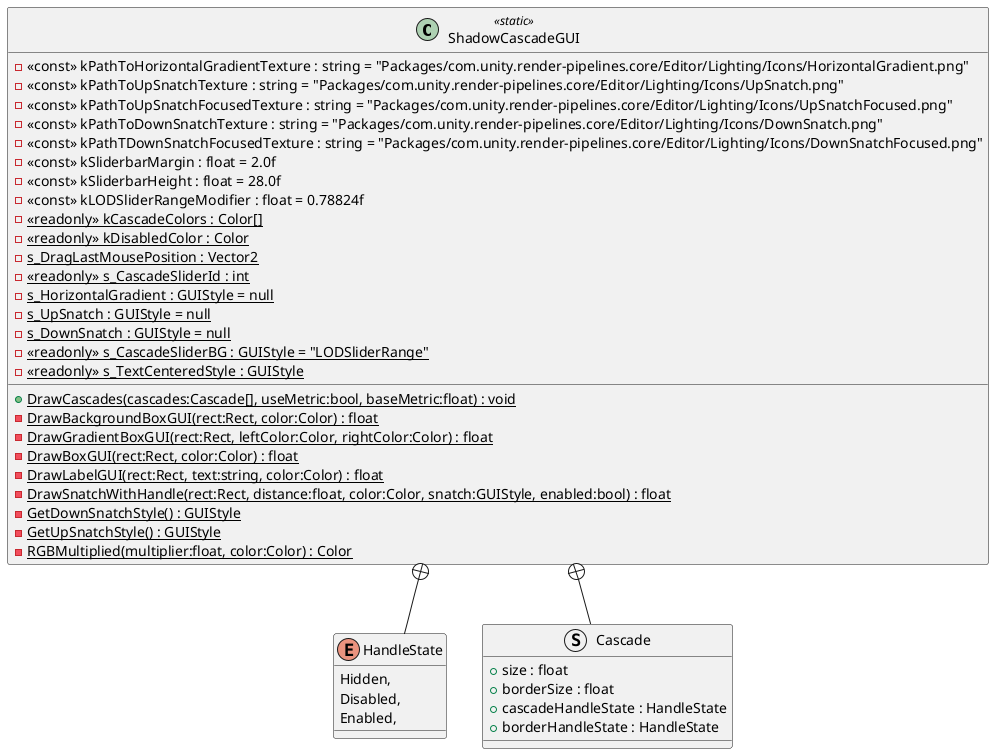 @startuml
class ShadowCascadeGUI <<static>> {
    - <<const>> kPathToHorizontalGradientTexture : string = "Packages/com.unity.render-pipelines.core/Editor/Lighting/Icons/HorizontalGradient.png"
    - <<const>> kPathToUpSnatchTexture : string = "Packages/com.unity.render-pipelines.core/Editor/Lighting/Icons/UpSnatch.png"
    - <<const>> kPathToUpSnatchFocusedTexture : string = "Packages/com.unity.render-pipelines.core/Editor/Lighting/Icons/UpSnatchFocused.png"
    - <<const>> kPathToDownSnatchTexture : string = "Packages/com.unity.render-pipelines.core/Editor/Lighting/Icons/DownSnatch.png"
    - <<const>> kPathTDownSnatchFocusedTexture : string = "Packages/com.unity.render-pipelines.core/Editor/Lighting/Icons/DownSnatchFocused.png"
    - <<const>> kSliderbarMargin : float = 2.0f
    - <<const>> kSliderbarHeight : float = 28.0f
    - <<const>> kLODSliderRangeModifier : float = 0.78824f
    - {static} <<readonly>> kCascadeColors : Color[]
    - {static} <<readonly>> kDisabledColor : Color
    - {static} s_DragLastMousePosition : Vector2
    - {static} <<readonly>> s_CascadeSliderId : int
    - {static} s_HorizontalGradient : GUIStyle = null
    - {static} s_UpSnatch : GUIStyle = null
    - {static} s_DownSnatch : GUIStyle = null
    - {static} <<readonly>> s_CascadeSliderBG : GUIStyle = "LODSliderRange"
    - {static} <<readonly>> s_TextCenteredStyle : GUIStyle
    + {static} DrawCascades(cascades:Cascade[], useMetric:bool, baseMetric:float) : void
    - {static} DrawBackgroundBoxGUI(rect:Rect, color:Color) : float
    - {static} DrawGradientBoxGUI(rect:Rect, leftColor:Color, rightColor:Color) : float
    - {static} DrawBoxGUI(rect:Rect, color:Color) : float
    - {static} DrawLabelGUI(rect:Rect, text:string, color:Color) : float
    - {static} DrawSnatchWithHandle(rect:Rect, distance:float, color:Color, snatch:GUIStyle, enabled:bool) : float
    - {static} GetDownSnatchStyle() : GUIStyle
    - {static} GetUpSnatchStyle() : GUIStyle
    {static} - RGBMultiplied(multiplier:float, color:Color) : Color
}
enum HandleState {
    Hidden,
    Disabled,
    Enabled,
}
struct Cascade {
    + size : float
    + borderSize : float
    + cascadeHandleState : HandleState
    + borderHandleState : HandleState
}
ShadowCascadeGUI +-- HandleState
ShadowCascadeGUI +-- Cascade
@enduml
